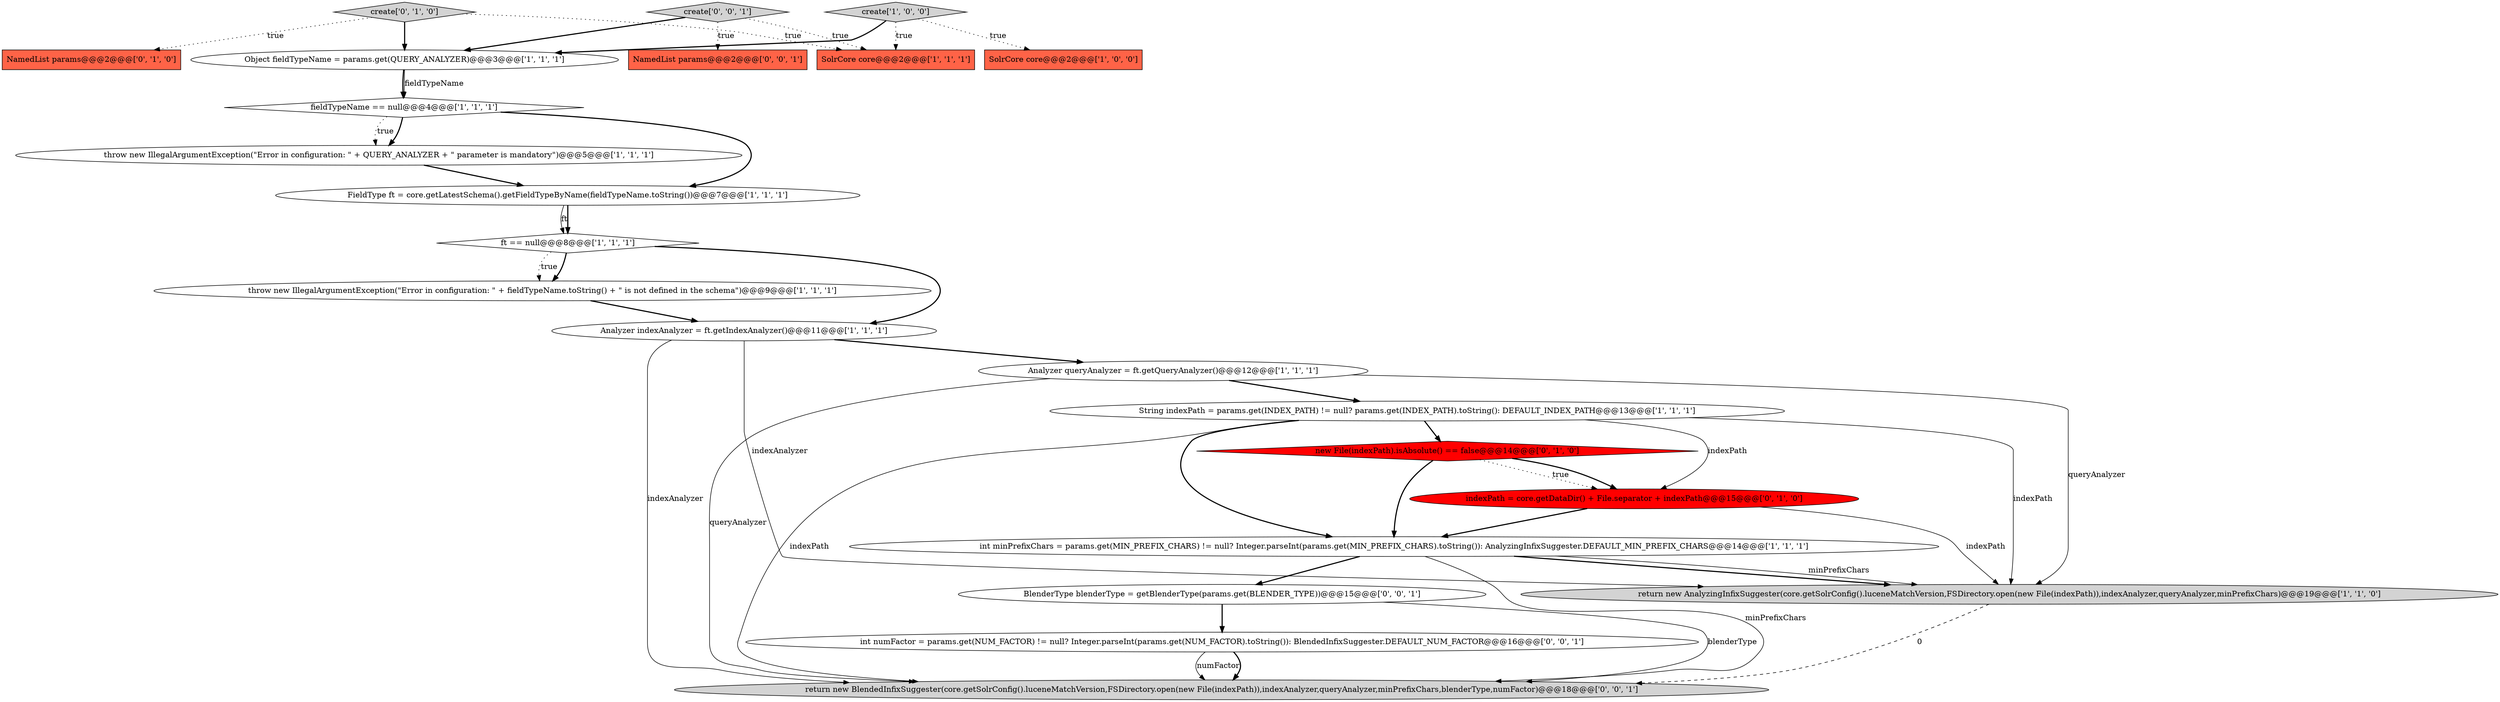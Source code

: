digraph {
16 [style = filled, label = "new File(indexPath).isAbsolute() == false@@@14@@@['0', '1', '0']", fillcolor = red, shape = diamond image = "AAA1AAABBB2BBB"];
17 [style = filled, label = "indexPath = core.getDataDir() + File.separator + indexPath@@@15@@@['0', '1', '0']", fillcolor = red, shape = ellipse image = "AAA1AAABBB2BBB"];
15 [style = filled, label = "create['0', '1', '0']", fillcolor = lightgray, shape = diamond image = "AAA0AAABBB2BBB"];
11 [style = filled, label = "Analyzer indexAnalyzer = ft.getIndexAnalyzer()@@@11@@@['1', '1', '1']", fillcolor = white, shape = ellipse image = "AAA0AAABBB1BBB"];
21 [style = filled, label = "return new BlendedInfixSuggester(core.getSolrConfig().luceneMatchVersion,FSDirectory.open(new File(indexPath)),indexAnalyzer,queryAnalyzer,minPrefixChars,blenderType,numFactor)@@@18@@@['0', '0', '1']", fillcolor = lightgray, shape = ellipse image = "AAA0AAABBB3BBB"];
12 [style = filled, label = "int minPrefixChars = params.get(MIN_PREFIX_CHARS) != null? Integer.parseInt(params.get(MIN_PREFIX_CHARS).toString()): AnalyzingInfixSuggester.DEFAULT_MIN_PREFIX_CHARS@@@14@@@['1', '1', '1']", fillcolor = white, shape = ellipse image = "AAA0AAABBB1BBB"];
8 [style = filled, label = "throw new IllegalArgumentException(\"Error in configuration: \" + QUERY_ANALYZER + \" parameter is mandatory\")@@@5@@@['1', '1', '1']", fillcolor = white, shape = ellipse image = "AAA0AAABBB1BBB"];
18 [style = filled, label = "BlenderType blenderType = getBlenderType(params.get(BLENDER_TYPE))@@@15@@@['0', '0', '1']", fillcolor = white, shape = ellipse image = "AAA0AAABBB3BBB"];
3 [style = filled, label = "SolrCore core@@@2@@@['1', '0', '0']", fillcolor = tomato, shape = box image = "AAA0AAABBB1BBB"];
22 [style = filled, label = "create['0', '0', '1']", fillcolor = lightgray, shape = diamond image = "AAA0AAABBB3BBB"];
6 [style = filled, label = "return new AnalyzingInfixSuggester(core.getSolrConfig().luceneMatchVersion,FSDirectory.open(new File(indexPath)),indexAnalyzer,queryAnalyzer,minPrefixChars)@@@19@@@['1', '1', '0']", fillcolor = lightgray, shape = ellipse image = "AAA0AAABBB1BBB"];
0 [style = filled, label = "Analyzer queryAnalyzer = ft.getQueryAnalyzer()@@@12@@@['1', '1', '1']", fillcolor = white, shape = ellipse image = "AAA0AAABBB1BBB"];
7 [style = filled, label = "FieldType ft = core.getLatestSchema().getFieldTypeByName(fieldTypeName.toString())@@@7@@@['1', '1', '1']", fillcolor = white, shape = ellipse image = "AAA0AAABBB1BBB"];
9 [style = filled, label = "String indexPath = params.get(INDEX_PATH) != null? params.get(INDEX_PATH).toString(): DEFAULT_INDEX_PATH@@@13@@@['1', '1', '1']", fillcolor = white, shape = ellipse image = "AAA0AAABBB1BBB"];
4 [style = filled, label = "throw new IllegalArgumentException(\"Error in configuration: \" + fieldTypeName.toString() + \" is not defined in the schema\")@@@9@@@['1', '1', '1']", fillcolor = white, shape = ellipse image = "AAA0AAABBB1BBB"];
1 [style = filled, label = "fieldTypeName == null@@@4@@@['1', '1', '1']", fillcolor = white, shape = diamond image = "AAA0AAABBB1BBB"];
5 [style = filled, label = "create['1', '0', '0']", fillcolor = lightgray, shape = diamond image = "AAA0AAABBB1BBB"];
14 [style = filled, label = "NamedList params@@@2@@@['0', '1', '0']", fillcolor = tomato, shape = box image = "AAA0AAABBB2BBB"];
19 [style = filled, label = "int numFactor = params.get(NUM_FACTOR) != null? Integer.parseInt(params.get(NUM_FACTOR).toString()): BlendedInfixSuggester.DEFAULT_NUM_FACTOR@@@16@@@['0', '0', '1']", fillcolor = white, shape = ellipse image = "AAA0AAABBB3BBB"];
2 [style = filled, label = "ft == null@@@8@@@['1', '1', '1']", fillcolor = white, shape = diamond image = "AAA0AAABBB1BBB"];
20 [style = filled, label = "NamedList params@@@2@@@['0', '0', '1']", fillcolor = tomato, shape = box image = "AAA0AAABBB3BBB"];
13 [style = filled, label = "Object fieldTypeName = params.get(QUERY_ANALYZER)@@@3@@@['1', '1', '1']", fillcolor = white, shape = ellipse image = "AAA0AAABBB1BBB"];
10 [style = filled, label = "SolrCore core@@@2@@@['1', '1', '1']", fillcolor = tomato, shape = box image = "AAA0AAABBB1BBB"];
6->21 [style = dashed, label="0"];
19->21 [style = solid, label="numFactor"];
0->9 [style = bold, label=""];
15->13 [style = bold, label=""];
22->10 [style = dotted, label="true"];
1->8 [style = bold, label=""];
5->10 [style = dotted, label="true"];
12->21 [style = solid, label="minPrefixChars"];
16->17 [style = dotted, label="true"];
18->19 [style = bold, label=""];
9->21 [style = solid, label="indexPath"];
15->10 [style = dotted, label="true"];
0->21 [style = solid, label="queryAnalyzer"];
18->21 [style = solid, label="blenderType"];
16->17 [style = bold, label=""];
7->2 [style = solid, label="ft"];
5->3 [style = dotted, label="true"];
15->14 [style = dotted, label="true"];
9->17 [style = solid, label="indexPath"];
2->4 [style = bold, label=""];
1->7 [style = bold, label=""];
12->6 [style = bold, label=""];
12->6 [style = solid, label="minPrefixChars"];
13->1 [style = bold, label=""];
9->16 [style = bold, label=""];
8->7 [style = bold, label=""];
13->1 [style = solid, label="fieldTypeName"];
11->0 [style = bold, label=""];
17->12 [style = bold, label=""];
22->20 [style = dotted, label="true"];
17->6 [style = solid, label="indexPath"];
7->2 [style = bold, label=""];
5->13 [style = bold, label=""];
2->4 [style = dotted, label="true"];
12->18 [style = bold, label=""];
1->8 [style = dotted, label="true"];
0->6 [style = solid, label="queryAnalyzer"];
9->12 [style = bold, label=""];
4->11 [style = bold, label=""];
9->6 [style = solid, label="indexPath"];
11->6 [style = solid, label="indexAnalyzer"];
16->12 [style = bold, label=""];
11->21 [style = solid, label="indexAnalyzer"];
2->11 [style = bold, label=""];
22->13 [style = bold, label=""];
19->21 [style = bold, label=""];
}
